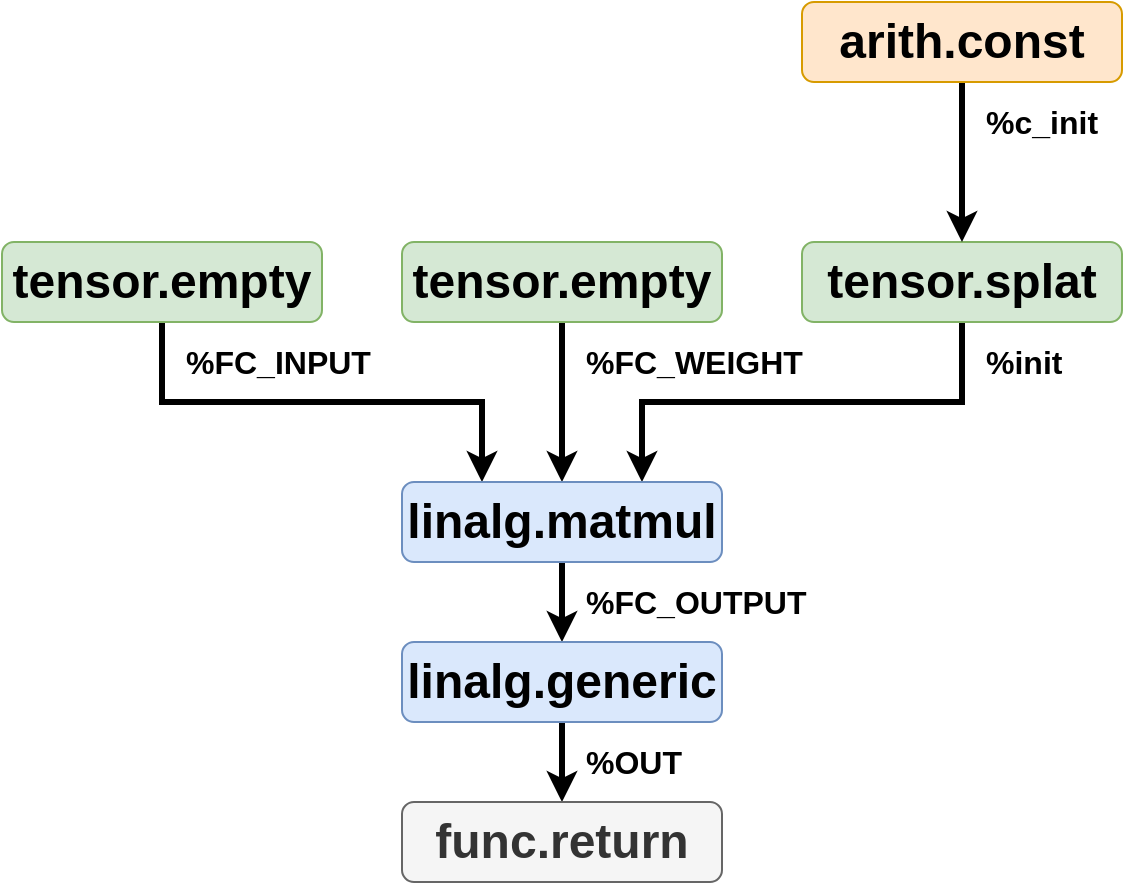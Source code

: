 <mxfile version="26.0.16">
  <diagram name="Page-1" id="7S27D2kKKZdHQ-hWiyAw">
    <mxGraphModel dx="943" dy="661" grid="1" gridSize="10" guides="1" tooltips="1" connect="1" arrows="1" fold="1" page="1" pageScale="1" pageWidth="827" pageHeight="1169" math="0" shadow="0">
      <root>
        <mxCell id="0" />
        <mxCell id="1" parent="0" />
        <mxCell id="5IxwF7xX-7rUqVhXdwQs-5" style="edgeStyle=orthogonalEdgeStyle;rounded=0;orthogonalLoop=1;jettySize=auto;html=1;exitX=0.5;exitY=1;exitDx=0;exitDy=0;entryX=0.25;entryY=0;entryDx=0;entryDy=0;strokeWidth=3;" edge="1" parent="1" source="zfjGxIKWQE5gDWcykbRW-1" target="5IxwF7xX-7rUqVhXdwQs-3">
          <mxGeometry relative="1" as="geometry">
            <Array as="points">
              <mxPoint x="160" y="240" />
              <mxPoint x="320" y="240" />
            </Array>
          </mxGeometry>
        </mxCell>
        <mxCell id="zfjGxIKWQE5gDWcykbRW-1" value="&lt;font style=&quot;font-size: 24px;&quot;&gt;&lt;b style=&quot;&quot;&gt;tensor.empty&lt;/b&gt;&lt;/font&gt;" style="rounded=1;whiteSpace=wrap;html=1;fillColor=#d5e8d4;strokeColor=#82b366;" parent="1" vertex="1">
          <mxGeometry x="80" y="160" width="160" height="40" as="geometry" />
        </mxCell>
        <mxCell id="5IxwF7xX-7rUqVhXdwQs-8" style="edgeStyle=orthogonalEdgeStyle;rounded=0;orthogonalLoop=1;jettySize=auto;html=1;exitX=0.5;exitY=1;exitDx=0;exitDy=0;entryX=0.5;entryY=0;entryDx=0;entryDy=0;strokeWidth=3;" edge="1" parent="1" source="5IxwF7xX-7rUqVhXdwQs-1" target="5IxwF7xX-7rUqVhXdwQs-3">
          <mxGeometry relative="1" as="geometry" />
        </mxCell>
        <mxCell id="5IxwF7xX-7rUqVhXdwQs-1" value="&lt;font style=&quot;font-size: 24px;&quot;&gt;&lt;b style=&quot;&quot;&gt;tensor.empty&lt;/b&gt;&lt;/font&gt;" style="rounded=1;whiteSpace=wrap;html=1;fillColor=#d5e8d4;strokeColor=#82b366;" vertex="1" parent="1">
          <mxGeometry x="280" y="160" width="160" height="40" as="geometry" />
        </mxCell>
        <mxCell id="5IxwF7xX-7rUqVhXdwQs-7" style="edgeStyle=orthogonalEdgeStyle;rounded=0;orthogonalLoop=1;jettySize=auto;html=1;exitX=0.5;exitY=1;exitDx=0;exitDy=0;entryX=0.75;entryY=0;entryDx=0;entryDy=0;strokeWidth=3;" edge="1" parent="1" source="5IxwF7xX-7rUqVhXdwQs-2" target="5IxwF7xX-7rUqVhXdwQs-3">
          <mxGeometry relative="1" as="geometry">
            <Array as="points">
              <mxPoint x="560" y="240" />
              <mxPoint x="400" y="240" />
            </Array>
          </mxGeometry>
        </mxCell>
        <mxCell id="5IxwF7xX-7rUqVhXdwQs-2" value="&lt;font style=&quot;font-size: 24px;&quot;&gt;&lt;b style=&quot;&quot;&gt;tensor.splat&lt;/b&gt;&lt;/font&gt;" style="rounded=1;whiteSpace=wrap;html=1;fillColor=#d5e8d4;strokeColor=#82b366;" vertex="1" parent="1">
          <mxGeometry x="480" y="160" width="160" height="40" as="geometry" />
        </mxCell>
        <mxCell id="5IxwF7xX-7rUqVhXdwQs-9" style="edgeStyle=orthogonalEdgeStyle;rounded=0;orthogonalLoop=1;jettySize=auto;html=1;exitX=0.5;exitY=1;exitDx=0;exitDy=0;entryX=0.5;entryY=0;entryDx=0;entryDy=0;strokeWidth=3;" edge="1" parent="1" source="5IxwF7xX-7rUqVhXdwQs-3" target="5IxwF7xX-7rUqVhXdwQs-4">
          <mxGeometry relative="1" as="geometry" />
        </mxCell>
        <mxCell id="5IxwF7xX-7rUqVhXdwQs-3" value="&lt;font style=&quot;font-size: 24px;&quot;&gt;&lt;b style=&quot;&quot;&gt;linalg.matmul&lt;/b&gt;&lt;/font&gt;" style="rounded=1;whiteSpace=wrap;html=1;fillColor=#dae8fc;strokeColor=#6c8ebf;" vertex="1" parent="1">
          <mxGeometry x="280" y="280" width="160" height="40" as="geometry" />
        </mxCell>
        <mxCell id="5IxwF7xX-7rUqVhXdwQs-21" style="edgeStyle=orthogonalEdgeStyle;rounded=0;orthogonalLoop=1;jettySize=auto;html=1;exitX=0.5;exitY=1;exitDx=0;exitDy=0;entryX=0.5;entryY=0;entryDx=0;entryDy=0;strokeWidth=3;" edge="1" parent="1" source="5IxwF7xX-7rUqVhXdwQs-4" target="5IxwF7xX-7rUqVhXdwQs-20">
          <mxGeometry relative="1" as="geometry" />
        </mxCell>
        <mxCell id="5IxwF7xX-7rUqVhXdwQs-4" value="&lt;font style=&quot;font-size: 24px;&quot;&gt;&lt;b style=&quot;&quot;&gt;linalg.generic&lt;/b&gt;&lt;/font&gt;" style="rounded=1;whiteSpace=wrap;html=1;fillColor=#dae8fc;strokeColor=#6c8ebf;" vertex="1" parent="1">
          <mxGeometry x="280" y="360" width="160" height="40" as="geometry" />
        </mxCell>
        <mxCell id="5IxwF7xX-7rUqVhXdwQs-11" value="&lt;b&gt;%FC_INPUT&lt;/b&gt;" style="text;html=1;align=left;verticalAlign=middle;whiteSpace=wrap;rounded=0;fontSize=16;" vertex="1" parent="1">
          <mxGeometry x="170" y="200" width="110" height="40" as="geometry" />
        </mxCell>
        <mxCell id="5IxwF7xX-7rUqVhXdwQs-12" value="&lt;b&gt;%FC_WEIGHT&lt;/b&gt;" style="text;html=1;align=left;verticalAlign=middle;whiteSpace=wrap;rounded=0;fontSize=16;" vertex="1" parent="1">
          <mxGeometry x="370" y="200" width="110" height="40" as="geometry" />
        </mxCell>
        <mxCell id="5IxwF7xX-7rUqVhXdwQs-14" value="&lt;b&gt;%init&lt;/b&gt;" style="text;html=1;align=left;verticalAlign=middle;whiteSpace=wrap;rounded=0;fontSize=16;" vertex="1" parent="1">
          <mxGeometry x="570" y="200" width="70" height="40" as="geometry" />
        </mxCell>
        <mxCell id="5IxwF7xX-7rUqVhXdwQs-15" value="&lt;b&gt;%FC_OUTPUT&lt;/b&gt;" style="text;html=1;align=left;verticalAlign=middle;whiteSpace=wrap;rounded=0;fontSize=16;" vertex="1" parent="1">
          <mxGeometry x="370" y="320" width="110" height="40" as="geometry" />
        </mxCell>
        <mxCell id="5IxwF7xX-7rUqVhXdwQs-16" value="&lt;b&gt;%OUT&lt;/b&gt;" style="text;html=1;align=left;verticalAlign=middle;whiteSpace=wrap;rounded=0;fontSize=16;" vertex="1" parent="1">
          <mxGeometry x="370" y="400" width="110" height="40" as="geometry" />
        </mxCell>
        <mxCell id="5IxwF7xX-7rUqVhXdwQs-18" style="edgeStyle=orthogonalEdgeStyle;rounded=0;orthogonalLoop=1;jettySize=auto;html=1;exitX=0.5;exitY=1;exitDx=0;exitDy=0;entryX=0.5;entryY=0;entryDx=0;entryDy=0;strokeWidth=3;" edge="1" parent="1" source="5IxwF7xX-7rUqVhXdwQs-17" target="5IxwF7xX-7rUqVhXdwQs-2">
          <mxGeometry relative="1" as="geometry" />
        </mxCell>
        <mxCell id="5IxwF7xX-7rUqVhXdwQs-17" value="&lt;font style=&quot;font-size: 24px;&quot;&gt;&lt;b style=&quot;&quot;&gt;arith.const&lt;/b&gt;&lt;/font&gt;" style="rounded=1;whiteSpace=wrap;html=1;fillColor=#ffe6cc;strokeColor=#d79b00;" vertex="1" parent="1">
          <mxGeometry x="480" y="40" width="160" height="40" as="geometry" />
        </mxCell>
        <mxCell id="5IxwF7xX-7rUqVhXdwQs-19" value="&lt;b&gt;%c_init&lt;/b&gt;" style="text;html=1;align=left;verticalAlign=middle;whiteSpace=wrap;rounded=0;fontSize=16;" vertex="1" parent="1">
          <mxGeometry x="570" y="80" width="70" height="40" as="geometry" />
        </mxCell>
        <mxCell id="5IxwF7xX-7rUqVhXdwQs-20" value="&lt;font style=&quot;font-size: 24px;&quot;&gt;&lt;b style=&quot;&quot;&gt;func.return&lt;/b&gt;&lt;/font&gt;" style="rounded=1;whiteSpace=wrap;html=1;fillColor=#f5f5f5;strokeColor=#666666;fontColor=#333333;" vertex="1" parent="1">
          <mxGeometry x="280" y="440" width="160" height="40" as="geometry" />
        </mxCell>
      </root>
    </mxGraphModel>
  </diagram>
</mxfile>
